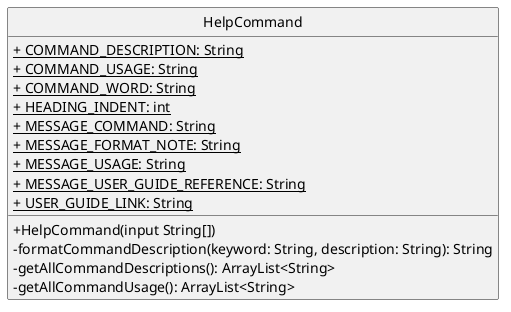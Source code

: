 @startuml
'https://plantuml.com/class-diagram
hide circle
skinparam classAttributeIconSize 0

class HelpCommand {
    <u>+ COMMAND_DESCRIPTION: String
    <u>+ COMMAND_USAGE: String
    <u>+ COMMAND_WORD: String
    <u>+ HEADING_INDENT: int
    <u>+ MESSAGE_COMMAND: String
    <u>+ MESSAGE_FORMAT_NOTE: String
    <u>+ MESSAGE_USAGE: String
    <u>+ MESSAGE_USER_GUIDE_REFERENCE: String
    <u>+ USER_GUIDE_LINK: String

    + HelpCommand(input String[])
    - formatCommandDescription(keyword: String, description: String): String
    - getAllCommandDescriptions(): ArrayList<String>
    - getAllCommandUsage(): ArrayList<String>
}

@enduml
